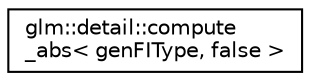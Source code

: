 digraph "Graphical Class Hierarchy"
{
  edge [fontname="Helvetica",fontsize="10",labelfontname="Helvetica",labelfontsize="10"];
  node [fontname="Helvetica",fontsize="10",shape=record];
  rankdir="LR";
  Node1 [label="glm::detail::compute\l_abs\< genFIType, false \>",height=0.2,width=0.4,color="black", fillcolor="white", style="filled",URL="$structglm_1_1detail_1_1compute__abs_3_01gen_f_i_type_00_01false_01_4.html"];
}
